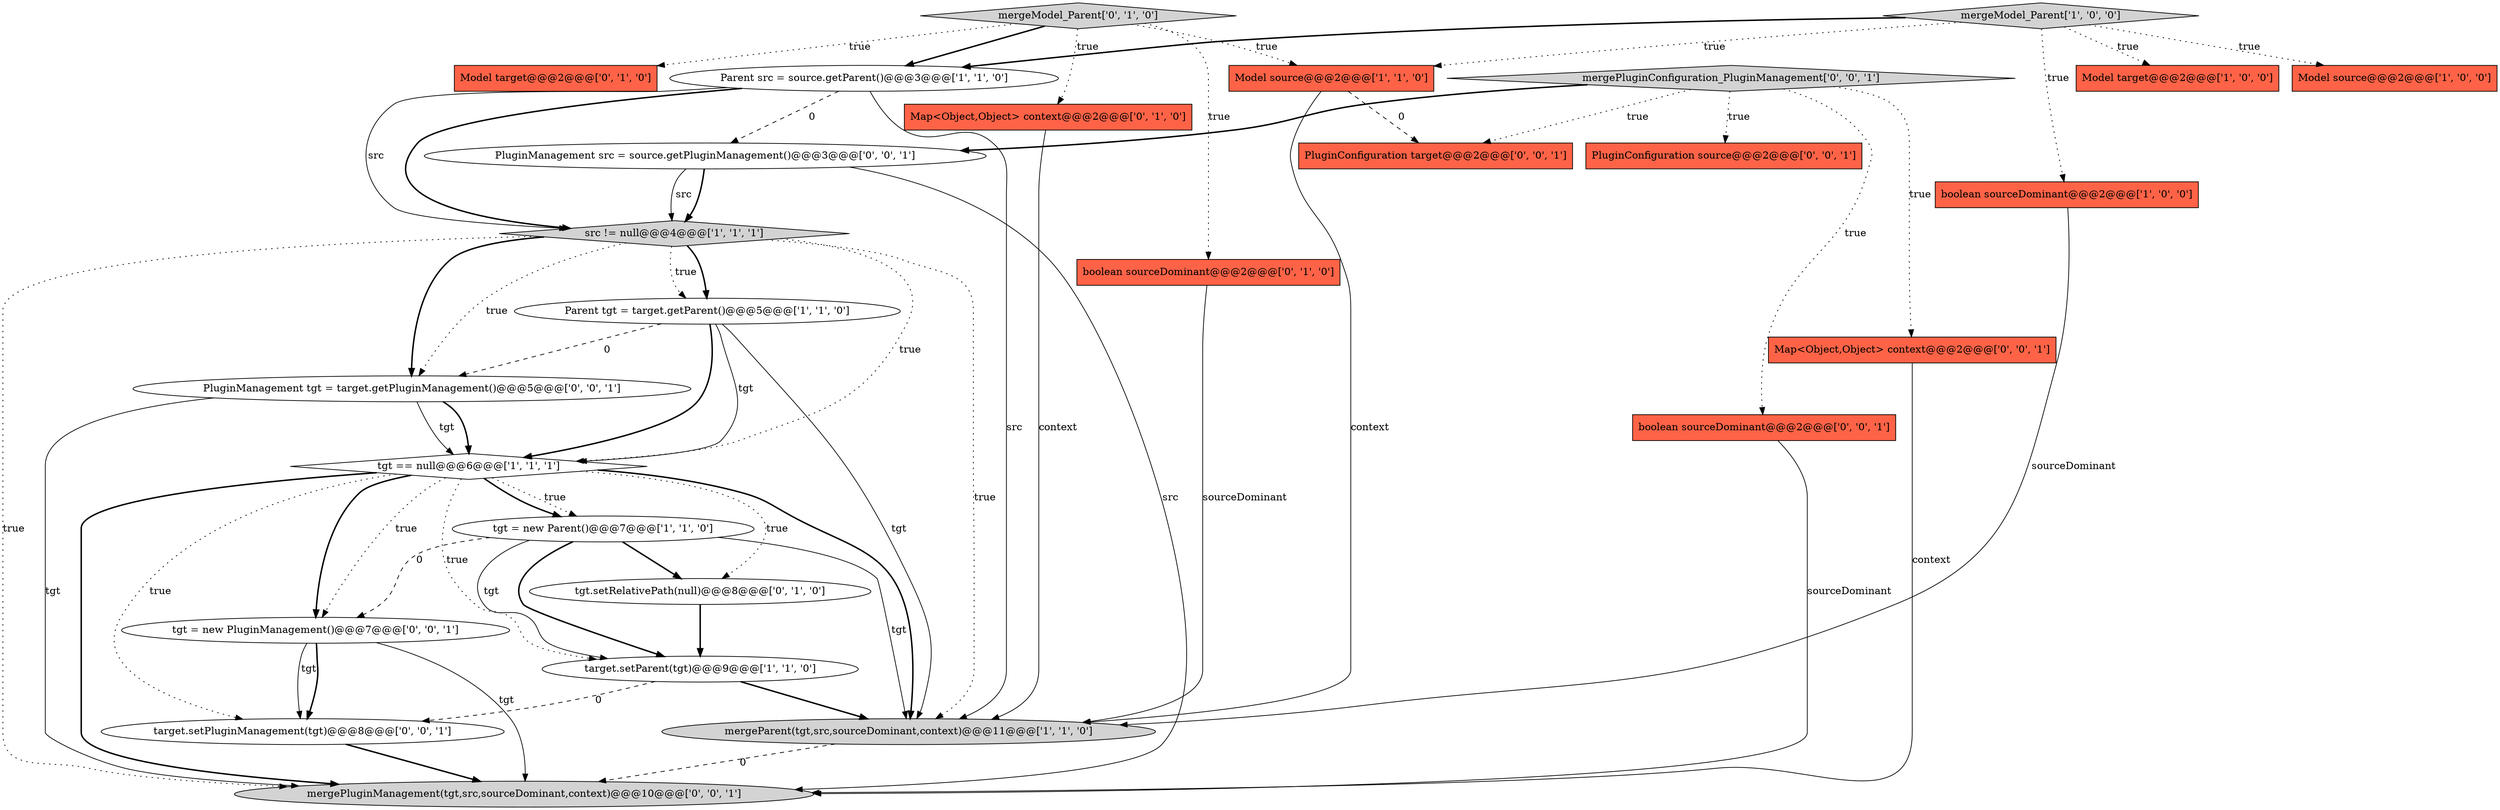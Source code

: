 digraph {
12 [style = filled, label = "Map<Object,Object> context@@@2@@@['0', '1', '0']", fillcolor = tomato, shape = box image = "AAA0AAABBB2BBB"];
26 [style = filled, label = "PluginConfiguration target@@@2@@@['0', '0', '1']", fillcolor = tomato, shape = box image = "AAA0AAABBB3BBB"];
9 [style = filled, label = "Parent src = source.getParent()@@@3@@@['1', '1', '0']", fillcolor = white, shape = ellipse image = "AAA0AAABBB1BBB"];
20 [style = filled, label = "PluginManagement tgt = target.getPluginManagement()@@@5@@@['0', '0', '1']", fillcolor = white, shape = ellipse image = "AAA0AAABBB3BBB"];
14 [style = filled, label = "boolean sourceDominant@@@2@@@['0', '1', '0']", fillcolor = tomato, shape = box image = "AAA0AAABBB2BBB"];
3 [style = filled, label = "tgt = new Parent()@@@7@@@['1', '1', '0']", fillcolor = white, shape = ellipse image = "AAA0AAABBB1BBB"];
7 [style = filled, label = "src != null@@@4@@@['1', '1', '1']", fillcolor = lightgray, shape = diamond image = "AAA0AAABBB1BBB"];
18 [style = filled, label = "mergePluginManagement(tgt,src,sourceDominant,context)@@@10@@@['0', '0', '1']", fillcolor = lightgray, shape = ellipse image = "AAA0AAABBB3BBB"];
2 [style = filled, label = "Model target@@@2@@@['1', '0', '0']", fillcolor = tomato, shape = box image = "AAA0AAABBB1BBB"];
23 [style = filled, label = "tgt = new PluginManagement()@@@7@@@['0', '0', '1']", fillcolor = white, shape = ellipse image = "AAA0AAABBB3BBB"];
17 [style = filled, label = "Map<Object,Object> context@@@2@@@['0', '0', '1']", fillcolor = tomato, shape = box image = "AAA0AAABBB3BBB"];
11 [style = filled, label = "Model source@@@2@@@['1', '1', '0']", fillcolor = tomato, shape = box image = "AAA0AAABBB1BBB"];
15 [style = filled, label = "Model target@@@2@@@['0', '1', '0']", fillcolor = tomato, shape = box image = "AAA0AAABBB2BBB"];
6 [style = filled, label = "mergeModel_Parent['1', '0', '0']", fillcolor = lightgray, shape = diamond image = "AAA0AAABBB1BBB"];
1 [style = filled, label = "mergeParent(tgt,src,sourceDominant,context)@@@11@@@['1', '1', '0']", fillcolor = lightgray, shape = ellipse image = "AAA0AAABBB1BBB"];
4 [style = filled, label = "Parent tgt = target.getParent()@@@5@@@['1', '1', '0']", fillcolor = white, shape = ellipse image = "AAA0AAABBB1BBB"];
8 [style = filled, label = "target.setParent(tgt)@@@9@@@['1', '1', '0']", fillcolor = white, shape = ellipse image = "AAA0AAABBB1BBB"];
5 [style = filled, label = "tgt == null@@@6@@@['1', '1', '1']", fillcolor = white, shape = diamond image = "AAA0AAABBB1BBB"];
16 [style = filled, label = "mergeModel_Parent['0', '1', '0']", fillcolor = lightgray, shape = diamond image = "AAA0AAABBB2BBB"];
13 [style = filled, label = "tgt.setRelativePath(null)@@@8@@@['0', '1', '0']", fillcolor = white, shape = ellipse image = "AAA1AAABBB2BBB"];
22 [style = filled, label = "PluginManagement src = source.getPluginManagement()@@@3@@@['0', '0', '1']", fillcolor = white, shape = ellipse image = "AAA0AAABBB3BBB"];
25 [style = filled, label = "mergePluginConfiguration_PluginManagement['0', '0', '1']", fillcolor = lightgray, shape = diamond image = "AAA0AAABBB3BBB"];
21 [style = filled, label = "target.setPluginManagement(tgt)@@@8@@@['0', '0', '1']", fillcolor = white, shape = ellipse image = "AAA0AAABBB3BBB"];
24 [style = filled, label = "boolean sourceDominant@@@2@@@['0', '0', '1']", fillcolor = tomato, shape = box image = "AAA0AAABBB3BBB"];
10 [style = filled, label = "Model source@@@2@@@['1', '0', '0']", fillcolor = tomato, shape = box image = "AAA0AAABBB1BBB"];
19 [style = filled, label = "PluginConfiguration source@@@2@@@['0', '0', '1']", fillcolor = tomato, shape = box image = "AAA0AAABBB3BBB"];
0 [style = filled, label = "boolean sourceDominant@@@2@@@['1', '0', '0']", fillcolor = tomato, shape = box image = "AAA0AAABBB1BBB"];
5->8 [style = dotted, label="true"];
9->22 [style = dashed, label="0"];
4->5 [style = solid, label="tgt"];
7->18 [style = dotted, label="true"];
9->1 [style = solid, label="src"];
0->1 [style = solid, label="sourceDominant"];
7->4 [style = dotted, label="true"];
1->18 [style = dashed, label="0"];
11->26 [style = dashed, label="0"];
3->8 [style = solid, label="tgt"];
5->3 [style = dotted, label="true"];
5->21 [style = dotted, label="true"];
5->1 [style = bold, label=""];
20->5 [style = bold, label=""];
4->5 [style = bold, label=""];
3->23 [style = dashed, label="0"];
14->1 [style = solid, label="sourceDominant"];
17->18 [style = solid, label="context"];
16->14 [style = dotted, label="true"];
23->21 [style = solid, label="tgt"];
5->13 [style = dotted, label="true"];
7->1 [style = dotted, label="true"];
25->26 [style = dotted, label="true"];
7->20 [style = bold, label=""];
3->13 [style = bold, label=""];
16->15 [style = dotted, label="true"];
25->17 [style = dotted, label="true"];
6->9 [style = bold, label=""];
8->1 [style = bold, label=""];
23->21 [style = bold, label=""];
7->5 [style = dotted, label="true"];
6->0 [style = dotted, label="true"];
8->21 [style = dashed, label="0"];
16->12 [style = dotted, label="true"];
6->10 [style = dotted, label="true"];
7->4 [style = bold, label=""];
5->23 [style = bold, label=""];
21->18 [style = bold, label=""];
24->18 [style = solid, label="sourceDominant"];
22->7 [style = bold, label=""];
25->19 [style = dotted, label="true"];
25->24 [style = dotted, label="true"];
3->8 [style = bold, label=""];
9->7 [style = solid, label="src"];
5->18 [style = bold, label=""];
20->18 [style = solid, label="tgt"];
22->18 [style = solid, label="src"];
23->18 [style = solid, label="tgt"];
16->11 [style = dotted, label="true"];
4->1 [style = solid, label="tgt"];
4->20 [style = dashed, label="0"];
5->3 [style = bold, label=""];
20->5 [style = solid, label="tgt"];
13->8 [style = bold, label=""];
6->2 [style = dotted, label="true"];
11->1 [style = solid, label="context"];
22->7 [style = solid, label="src"];
25->22 [style = bold, label=""];
7->20 [style = dotted, label="true"];
5->23 [style = dotted, label="true"];
12->1 [style = solid, label="context"];
3->1 [style = solid, label="tgt"];
6->11 [style = dotted, label="true"];
16->9 [style = bold, label=""];
9->7 [style = bold, label=""];
}
